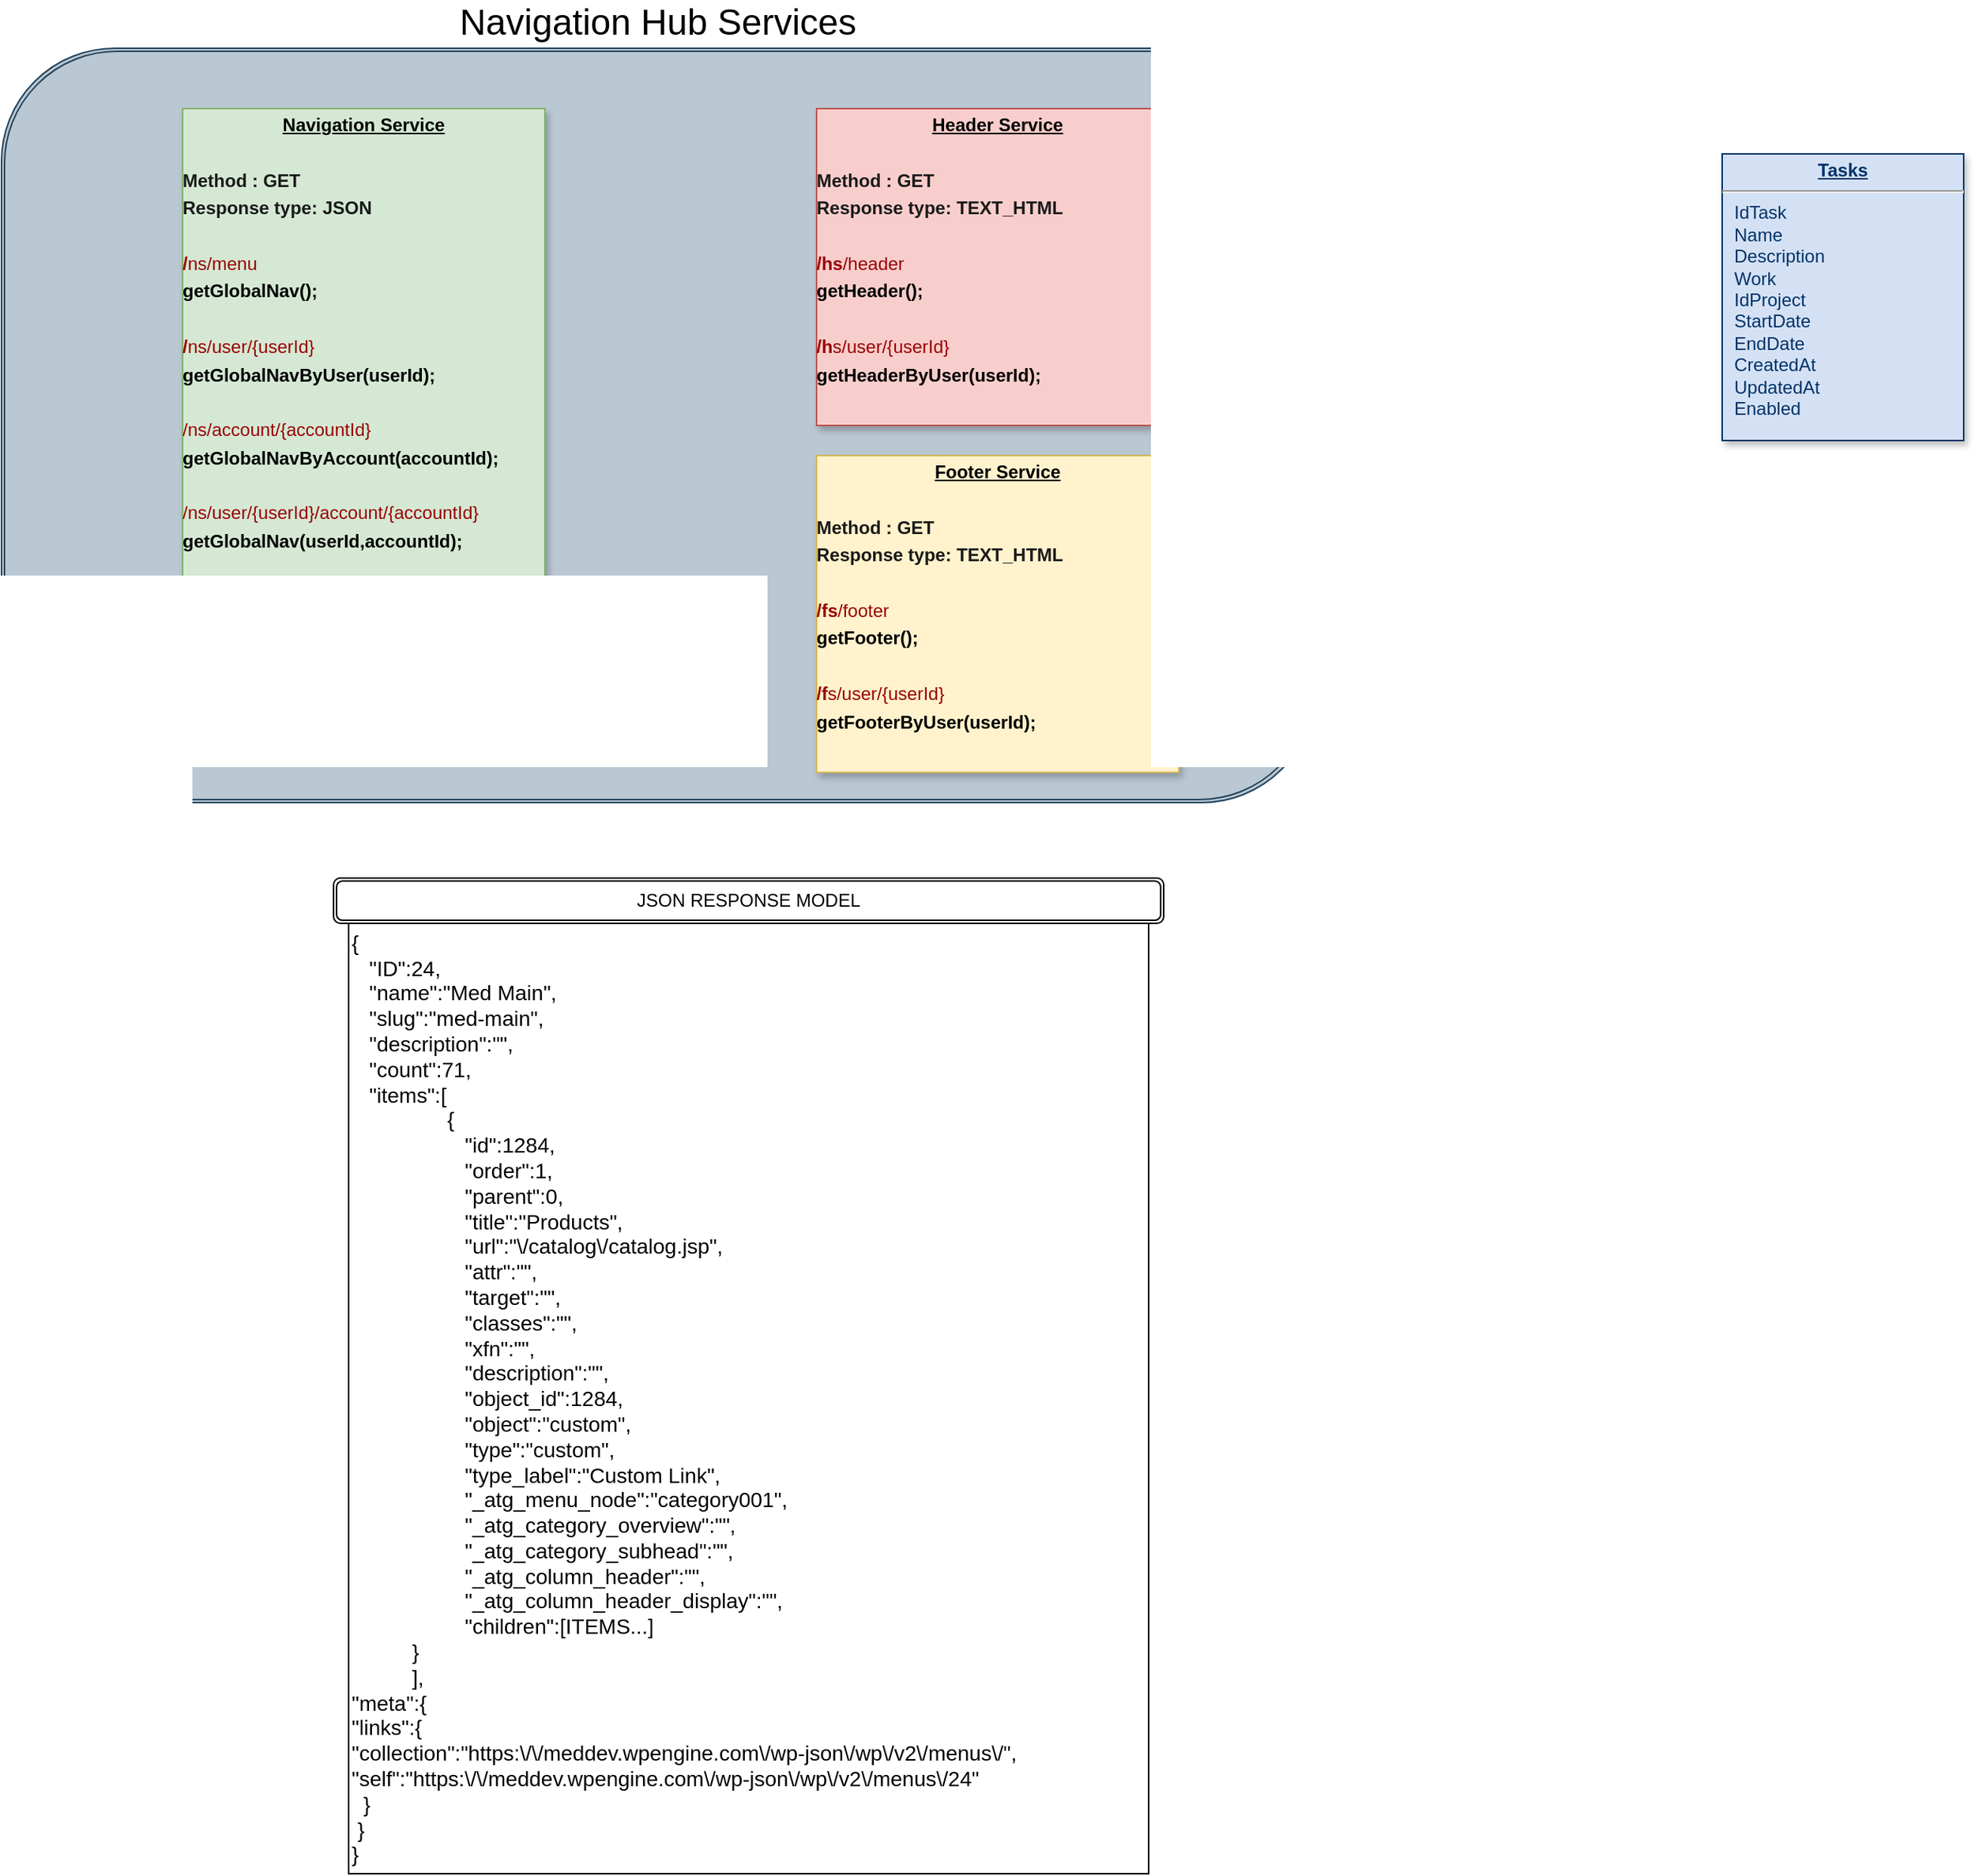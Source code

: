 <mxfile version="14.7.6" type="github">
  <diagram name="Page-1" id="efa7a0a1-bf9b-a30e-e6df-94a7791c09e9">
    <mxGraphModel dx="1483" dy="781" grid="1" gridSize="10" guides="1" tooltips="1" connect="1" arrows="1" fold="1" page="1" pageScale="1" pageWidth="826" pageHeight="1169" background="none" math="0" shadow="0">
      <root>
        <mxCell id="0" />
        <mxCell id="1" parent="0" />
        <mxCell id="54McP1v8adlqiOrVGeXI-117" value="&lt;span style=&quot;font-size: 24px&quot;&gt;Navigation Hub Services&lt;/span&gt;" style="shape=ext;double=1;rounded=1;whiteSpace=wrap;html=1;fillColor=#bac8d3;strokeColor=#23445d;align=center;labelPosition=center;verticalLabelPosition=top;verticalAlign=bottom;" vertex="1" parent="1">
          <mxGeometry x="30" y="70" width="870" height="500" as="geometry" />
        </mxCell>
        <mxCell id="25" value="&lt;p style=&quot;margin: 4px 0px 0px ; text-align: center&quot;&gt;&lt;b&gt;&lt;u&gt;Navigation Service&lt;/u&gt;&lt;/b&gt;&lt;/p&gt;&lt;p style=&quot;margin: 4px 0px 0px ; text-align: center&quot;&gt;&lt;b&gt;&lt;u&gt;&lt;br&gt;&lt;/u&gt;&lt;/b&gt;&lt;/p&gt;&lt;p style=&quot;margin: 4px 0px 0px&quot;&gt;&lt;b&gt;&lt;font color=&quot;#1a1a1a&quot;&gt;Method : GET&lt;/font&gt;&lt;/b&gt;&lt;/p&gt;&lt;p style=&quot;margin: 4px 0px 0px&quot;&gt;&lt;b&gt;&lt;font color=&quot;#1a1a1a&quot;&gt;Response type: JSON&lt;/font&gt;&lt;/b&gt;&lt;/p&gt;&lt;p style=&quot;margin: 0px ; margin-top: 4px ; text-align: center ; text-decoration: underline&quot;&gt;&lt;b&gt;&lt;br&gt;&lt;/b&gt;&lt;/p&gt;&lt;p style=&quot;margin: 4px 0px 0px&quot;&gt;&lt;font color=&quot;#990000&quot;&gt;&lt;b&gt;/&lt;/b&gt;ns/menu&lt;/font&gt;&lt;/p&gt;&lt;p style=&quot;margin: 4px 0px 0px&quot;&gt;&lt;b&gt;getGlobalNav();&lt;/b&gt;&lt;/p&gt;&lt;p style=&quot;margin: 4px 0px 0px&quot;&gt;&lt;b&gt;&lt;br&gt;&lt;/b&gt;&lt;/p&gt;&lt;p style=&quot;margin: 4px 0px 0px&quot;&gt;&lt;font color=&quot;#990000&quot;&gt;&lt;b&gt;/&lt;/b&gt;ns/user/{userId}&lt;/font&gt;&lt;/p&gt;&lt;p style=&quot;margin: 4px 0px 0px&quot;&gt;&lt;b&gt;getGlobalNavByUser(userId);&lt;/b&gt;&lt;/p&gt;&lt;p style=&quot;margin: 4px 0px 0px&quot;&gt;&lt;b&gt;&lt;br&gt;&lt;/b&gt;&lt;/p&gt;&lt;p style=&quot;margin: 4px 0px 0px&quot;&gt;&lt;font color=&quot;#990000&quot;&gt;/ns/account/{accountId}&lt;/font&gt;&lt;/p&gt;&lt;p style=&quot;margin: 4px 0px 0px&quot;&gt;&lt;b&gt;getGlobalNavByAccount(accountId);&lt;/b&gt;&lt;/p&gt;&lt;p style=&quot;margin: 4px 0px 0px&quot;&gt;&lt;b&gt;&lt;br&gt;&lt;/b&gt;&lt;/p&gt;&lt;p style=&quot;margin: 4px 0px 0px&quot;&gt;&lt;font color=&quot;#990000&quot;&gt;/ns/user/{userId}/account/{accountId}&lt;/font&gt;&lt;/p&gt;&lt;p style=&quot;margin: 4px 0px 0px&quot;&gt;&lt;b&gt;getGlobalNav(userId,accountId);&lt;/b&gt;&lt;/p&gt;" style="verticalAlign=top;align=left;overflow=fill;fontSize=12;fontFamily=Helvetica;html=1;strokeColor=#82b366;shadow=1;fillColor=#d5e8d4;" parent="1" vertex="1">
          <mxGeometry x="150" y="110" width="240" height="320" as="geometry" />
        </mxCell>
        <mxCell id="35" value="&lt;p style=&quot;margin: 0px; margin-top: 4px; text-align: center; text-decoration: underline;&quot;&gt;&lt;strong&gt;Tasks&lt;/strong&gt;&lt;/p&gt;&lt;hr /&gt;&lt;p style=&quot;margin: 0px; margin-left: 8px;&quot;&gt;IdTask&lt;/p&gt;&lt;p style=&quot;margin: 0px; margin-left: 8px;&quot;&gt;Name&lt;/p&gt;&lt;p style=&quot;margin: 0px; margin-left: 8px;&quot;&gt;Description&lt;/p&gt;&lt;p style=&quot;margin: 0px; margin-left: 8px;&quot;&gt;Work&lt;/p&gt;&lt;p style=&quot;margin: 0px; margin-left: 8px;&quot;&gt;IdProject&lt;/p&gt;&lt;p style=&quot;margin: 0px; margin-left: 8px;&quot;&gt;StartDate&lt;/p&gt;&lt;p style=&quot;margin: 0px; margin-left: 8px;&quot;&gt;EndDate&lt;/p&gt;&lt;p style=&quot;margin: 0px; margin-left: 8px;&quot;&gt;CreatedAt&lt;/p&gt;&lt;p style=&quot;margin: 0px; margin-left: 8px;&quot;&gt;UpdatedAt&lt;/p&gt;&lt;p style=&quot;margin: 0px; margin-left: 8px;&quot;&gt;Enabled&lt;/p&gt;" style="verticalAlign=top;align=left;overflow=fill;fontSize=12;fontFamily=Helvetica;html=1;strokeColor=#003366;shadow=1;fillColor=#D4E1F5;fontColor=#003366" parent="1" vertex="1">
          <mxGeometry x="1170" y="140.0" width="160" height="190" as="geometry" />
        </mxCell>
        <mxCell id="54McP1v8adlqiOrVGeXI-115" value="&lt;p style=&quot;margin: 4px 0px 0px ; text-align: center&quot;&gt;&lt;b&gt;&lt;u&gt;Header Service&lt;/u&gt;&lt;/b&gt;&lt;/p&gt;&lt;p style=&quot;margin: 4px 0px 0px ; text-align: center&quot;&gt;&lt;b&gt;&lt;u&gt;&lt;br&gt;&lt;/u&gt;&lt;/b&gt;&lt;/p&gt;&lt;p style=&quot;margin: 4px 0px 0px&quot;&gt;&lt;b&gt;&lt;font color=&quot;#1a1a1a&quot;&gt;Method : GET&lt;/font&gt;&lt;/b&gt;&lt;/p&gt;&lt;p style=&quot;margin: 4px 0px 0px&quot;&gt;&lt;b&gt;&lt;font color=&quot;#1a1a1a&quot;&gt;Response type: TEXT_HTML&lt;/font&gt;&lt;/b&gt;&lt;/p&gt;&lt;p style=&quot;margin: 0px ; margin-top: 4px ; text-align: center ; text-decoration: underline&quot;&gt;&lt;b&gt;&lt;br&gt;&lt;/b&gt;&lt;/p&gt;&lt;p style=&quot;margin: 4px 0px 0px&quot;&gt;&lt;font color=&quot;#990000&quot;&gt;&lt;b&gt;/hs&lt;/b&gt;/header&lt;/font&gt;&lt;/p&gt;&lt;p style=&quot;margin: 4px 0px 0px&quot;&gt;&lt;b&gt;getHeader();&lt;/b&gt;&lt;/p&gt;&lt;p style=&quot;margin: 4px 0px 0px&quot;&gt;&lt;b&gt;&lt;br&gt;&lt;/b&gt;&lt;/p&gt;&lt;p style=&quot;margin: 4px 0px 0px&quot;&gt;&lt;font color=&quot;#990000&quot;&gt;&lt;b&gt;/h&lt;/b&gt;s/user/{userId}&lt;/font&gt;&lt;/p&gt;&lt;p style=&quot;margin: 4px 0px 0px&quot;&gt;&lt;b&gt;getHeaderByUser(userId);&lt;/b&gt;&lt;/p&gt;&lt;p style=&quot;margin: 4px 0px 0px&quot;&gt;&lt;b&gt;&lt;br&gt;&lt;/b&gt;&lt;/p&gt;&lt;p style=&quot;margin: 4px 0px 0px&quot;&gt;&lt;br&gt;&lt;/p&gt;" style="verticalAlign=top;align=left;overflow=fill;fontSize=12;fontFamily=Helvetica;html=1;strokeColor=#b85450;shadow=1;fillColor=#f8cecc;" vertex="1" parent="1">
          <mxGeometry x="570" y="110" width="240" height="210" as="geometry" />
        </mxCell>
        <mxCell id="54McP1v8adlqiOrVGeXI-116" value="&lt;p style=&quot;margin: 4px 0px 0px ; text-align: center&quot;&gt;&lt;b&gt;&lt;u&gt;Footer Service&lt;/u&gt;&lt;/b&gt;&lt;/p&gt;&lt;p style=&quot;margin: 4px 0px 0px ; text-align: center&quot;&gt;&lt;b&gt;&lt;u&gt;&lt;br&gt;&lt;/u&gt;&lt;/b&gt;&lt;/p&gt;&lt;p style=&quot;margin: 4px 0px 0px&quot;&gt;&lt;b&gt;&lt;font color=&quot;#1a1a1a&quot;&gt;Method : GET&lt;/font&gt;&lt;/b&gt;&lt;/p&gt;&lt;p style=&quot;margin: 4px 0px 0px&quot;&gt;&lt;b&gt;&lt;font color=&quot;#1a1a1a&quot;&gt;Response type: TEXT_HTML&lt;/font&gt;&lt;/b&gt;&lt;/p&gt;&lt;p style=&quot;margin: 0px ; margin-top: 4px ; text-align: center ; text-decoration: underline&quot;&gt;&lt;b&gt;&lt;br&gt;&lt;/b&gt;&lt;/p&gt;&lt;p style=&quot;margin: 4px 0px 0px&quot;&gt;&lt;font color=&quot;#990000&quot;&gt;&lt;b&gt;/fs&lt;/b&gt;/footer&lt;/font&gt;&lt;/p&gt;&lt;p style=&quot;margin: 4px 0px 0px&quot;&gt;&lt;b&gt;getFooter();&lt;/b&gt;&lt;/p&gt;&lt;p style=&quot;margin: 4px 0px 0px&quot;&gt;&lt;b&gt;&lt;br&gt;&lt;/b&gt;&lt;/p&gt;&lt;p style=&quot;margin: 4px 0px 0px&quot;&gt;&lt;font color=&quot;#990000&quot;&gt;&lt;b&gt;/f&lt;/b&gt;s/user/{userId}&lt;/font&gt;&lt;/p&gt;&lt;p style=&quot;margin: 4px 0px 0px&quot;&gt;&lt;b&gt;getFooterByUser(userId);&lt;/b&gt;&lt;/p&gt;&lt;p style=&quot;margin: 4px 0px 0px&quot;&gt;&lt;b&gt;&lt;br&gt;&lt;/b&gt;&lt;/p&gt;&lt;p style=&quot;margin: 4px 0px 0px&quot;&gt;&lt;br&gt;&lt;/p&gt;" style="verticalAlign=top;align=left;overflow=fill;fontSize=12;fontFamily=Helvetica;html=1;strokeColor=#d6b656;shadow=1;fillColor=#fff2cc;" vertex="1" parent="1">
          <mxGeometry x="570" y="340" width="240" height="210" as="geometry" />
        </mxCell>
        <mxCell id="54McP1v8adlqiOrVGeXI-120" value="&lt;font style=&quot;font-size: 14px&quot;&gt;{ &lt;br&gt;&amp;nbsp; &amp;nbsp;&quot;ID&quot;:24,&lt;br&gt;&amp;nbsp; &amp;nbsp;&quot;name&quot;:&quot;Med Main&quot;,&lt;br&gt;&amp;nbsp; &amp;nbsp;&quot;slug&quot;:&quot;med-main&quot;,&lt;br&gt;&amp;nbsp; &amp;nbsp;&quot;description&quot;:&quot;&quot;,&lt;br&gt;&amp;nbsp; &amp;nbsp;&quot;count&quot;:71,&lt;br&gt;&amp;nbsp; &amp;nbsp;&quot;items&quot;:[&lt;br&gt;&lt;/font&gt;&lt;blockquote style=&quot;margin: 0 0 0 40px ; border: none ; padding: 0px&quot;&gt;&lt;font style=&quot;font-size: 14px&quot;&gt;&amp;nbsp; &amp;nbsp; &amp;nbsp; {&lt;br&gt;&lt;/font&gt;&lt;font style=&quot;font-size: 14px&quot;&gt;&amp;nbsp; &amp;nbsp; &amp;nbsp; &amp;nbsp; &amp;nbsp;&quot;id&quot;:1284,&lt;br&gt;&lt;/font&gt;&lt;font style=&quot;font-size: 14px&quot;&gt;&amp;nbsp; &amp;nbsp; &amp;nbsp; &amp;nbsp; &amp;nbsp;&quot;order&quot;:1,&lt;br&gt;&lt;/font&gt;&lt;font style=&quot;font-size: 14px&quot;&gt;&amp;nbsp; &amp;nbsp; &amp;nbsp; &amp;nbsp; &amp;nbsp;&quot;parent&quot;:0,&lt;br&gt;&lt;/font&gt;&lt;font style=&quot;font-size: 14px&quot;&gt;&amp;nbsp; &amp;nbsp; &amp;nbsp; &amp;nbsp; &amp;nbsp;&quot;title&quot;:&quot;Products&quot;,&lt;br&gt;&lt;/font&gt;&lt;font style=&quot;font-size: 14px&quot;&gt;&amp;nbsp; &amp;nbsp; &amp;nbsp; &amp;nbsp; &amp;nbsp;&quot;url&quot;:&quot;\/catalog\/catalog.jsp&quot;,&lt;br&gt;&lt;/font&gt;&lt;font style=&quot;font-size: 14px&quot;&gt;&amp;nbsp; &amp;nbsp; &amp;nbsp; &amp;nbsp; &amp;nbsp;&quot;attr&quot;:&quot;&quot;,&lt;br&gt;&lt;/font&gt;&lt;font style=&quot;font-size: 14px&quot;&gt;&amp;nbsp; &amp;nbsp; &amp;nbsp; &amp;nbsp; &amp;nbsp;&quot;target&quot;:&quot;&quot;,&lt;br&gt;&lt;/font&gt;&lt;font style=&quot;font-size: 14px&quot;&gt;&amp;nbsp; &amp;nbsp; &amp;nbsp; &amp;nbsp; &amp;nbsp;&quot;classes&quot;:&quot;&quot;,&lt;br&gt;&lt;/font&gt;&lt;font style=&quot;font-size: 14px&quot;&gt;&amp;nbsp; &amp;nbsp; &amp;nbsp; &amp;nbsp; &amp;nbsp;&quot;xfn&quot;:&quot;&quot;,&lt;br&gt;&lt;/font&gt;&lt;font style=&quot;font-size: 14px&quot;&gt;&amp;nbsp; &amp;nbsp; &amp;nbsp; &amp;nbsp; &amp;nbsp;&quot;description&quot;:&quot;&quot;,&lt;br&gt;&lt;/font&gt;&lt;font style=&quot;font-size: 14px&quot;&gt;&amp;nbsp; &amp;nbsp; &amp;nbsp; &amp;nbsp; &amp;nbsp;&quot;object_id&quot;:1284,&lt;br&gt;&lt;/font&gt;&lt;font style=&quot;font-size: 14px&quot;&gt;&amp;nbsp; &amp;nbsp; &amp;nbsp; &amp;nbsp; &amp;nbsp;&quot;object&quot;:&quot;custom&quot;,&lt;br&gt;&lt;/font&gt;&lt;font style=&quot;font-size: 14px&quot;&gt;&amp;nbsp; &amp;nbsp; &amp;nbsp; &amp;nbsp; &amp;nbsp;&quot;type&quot;:&quot;custom&quot;,&lt;br&gt;&lt;/font&gt;&lt;font style=&quot;font-size: 14px&quot;&gt;&amp;nbsp; &amp;nbsp; &amp;nbsp; &amp;nbsp; &amp;nbsp;&quot;type_label&quot;:&quot;Custom Link&quot;,&lt;br&gt;&lt;/font&gt;&lt;font style=&quot;font-size: 14px&quot;&gt;&amp;nbsp; &amp;nbsp; &amp;nbsp; &amp;nbsp; &amp;nbsp;&quot;_atg_menu_node&quot;:&quot;category001&quot;,&lt;br&gt;&lt;/font&gt;&lt;font style=&quot;font-size: 14px&quot;&gt;&amp;nbsp; &amp;nbsp; &amp;nbsp; &amp;nbsp; &amp;nbsp;&quot;_atg_category_overview&quot;:&quot;&quot;,&lt;br&gt;&lt;/font&gt;&lt;font style=&quot;font-size: 14px&quot;&gt;&amp;nbsp; &amp;nbsp; &amp;nbsp; &amp;nbsp; &amp;nbsp;&quot;_atg_category_subhead&quot;:&quot;&quot;,&lt;br&gt;&lt;/font&gt;&lt;font style=&quot;font-size: 14px&quot;&gt;&amp;nbsp; &amp;nbsp; &amp;nbsp; &amp;nbsp; &amp;nbsp;&quot;_atg_column_header&quot;:&quot;&quot;,&lt;br&gt;&lt;/font&gt;&lt;font style=&quot;font-size: 14px&quot;&gt;&amp;nbsp; &amp;nbsp; &amp;nbsp; &amp;nbsp; &amp;nbsp;&quot;_atg_column_header_display&quot;:&quot;&quot;,&lt;br&gt;&lt;/font&gt;&lt;font style=&quot;font-size: 14px&quot;&gt;&amp;nbsp; &amp;nbsp; &amp;nbsp; &amp;nbsp; &amp;nbsp;&quot;children&quot;:[ITEMS...]&lt;br&gt;&lt;/font&gt;&lt;font style=&quot;font-size: 14px&quot;&gt;}&lt;br&gt;&lt;/font&gt;&lt;span style=&quot;font-size: 14px&quot;&gt;],&lt;/span&gt;&lt;/blockquote&gt;&lt;span style=&quot;font-size: 14px&quot;&gt;&quot;meta&quot;:{&lt;br&gt;&quot;links&quot;:{&lt;br&gt;&quot;collection&quot;:&quot;https:\/\/meddev.wpengine.com\/wp-json\/wp\/v2\/menus\/&quot;,&lt;br&gt;&quot;self&quot;:&quot;https:\/\/meddev.wpengine.com\/wp-json\/wp\/v2\/menus\/24&quot;&lt;br&gt;&lt;span&gt;	&lt;/span&gt;&lt;span&gt;	&lt;/span&gt;&lt;span style=&quot;white-space: pre&quot;&gt;	&lt;/span&gt;&lt;span style=&quot;white-space: pre&quot;&gt;	&lt;/span&gt;}&lt;br&gt;&lt;span&gt;	&lt;/span&gt;&lt;span style=&quot;white-space: pre&quot;&gt;	&lt;/span&gt;}&lt;br&gt;&lt;div&gt;&lt;span&gt;}&lt;/span&gt;&lt;/div&gt;&lt;/span&gt;" style="rounded=0;whiteSpace=wrap;html=1;align=left;" vertex="1" parent="1">
          <mxGeometry x="260" y="650" width="530" height="630" as="geometry" />
        </mxCell>
        <mxCell id="54McP1v8adlqiOrVGeXI-121" value="JSON RESPONSE MODEL" style="shape=ext;double=1;rounded=1;whiteSpace=wrap;html=1;" vertex="1" parent="1">
          <mxGeometry x="250" y="620" width="550" height="30" as="geometry" />
        </mxCell>
      </root>
    </mxGraphModel>
  </diagram>
</mxfile>
